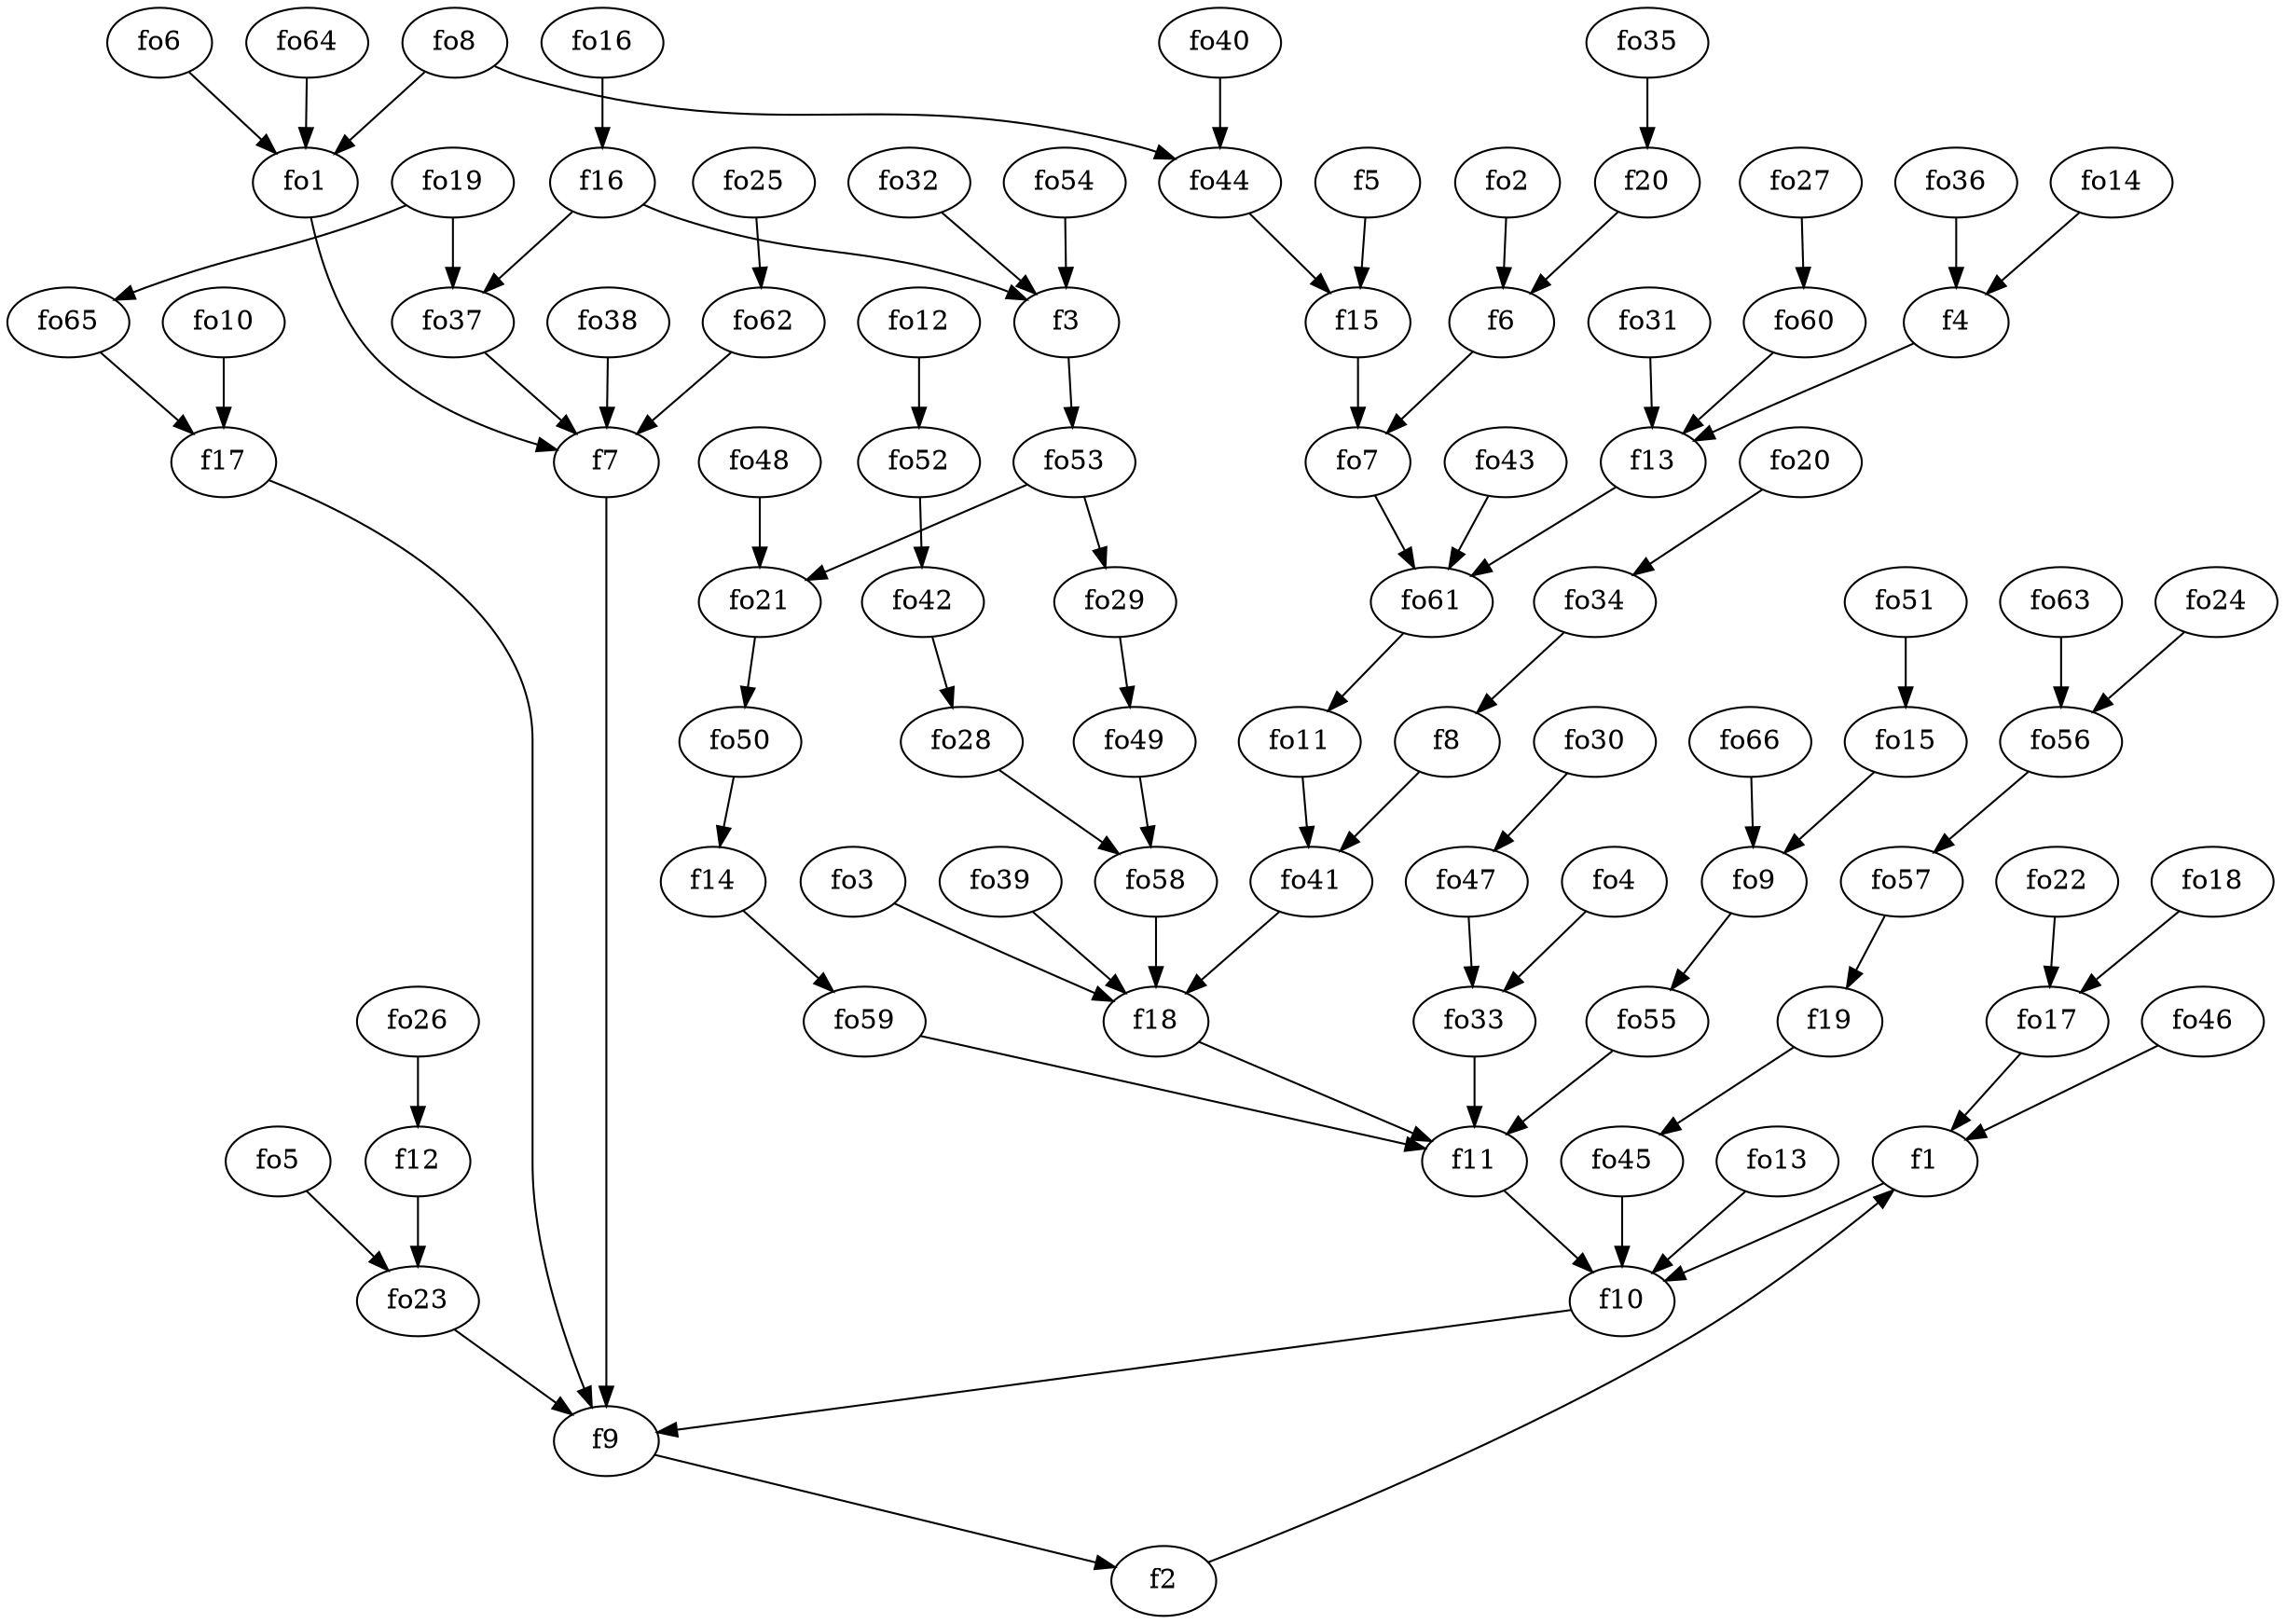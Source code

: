 strict digraph  {
f1;
f2;
f3;
f4;
f5;
f6;
f7;
f8;
f9;
f10;
f11;
f12;
f13;
f14;
f15;
f16;
f17;
f18;
f19;
f20;
fo1;
fo2;
fo3;
fo4;
fo5;
fo6;
fo7;
fo8;
fo9;
fo10;
fo11;
fo12;
fo13;
fo14;
fo15;
fo16;
fo17;
fo18;
fo19;
fo20;
fo21;
fo22;
fo23;
fo24;
fo25;
fo26;
fo27;
fo28;
fo29;
fo30;
fo31;
fo32;
fo33;
fo34;
fo35;
fo36;
fo37;
fo38;
fo39;
fo40;
fo41;
fo42;
fo43;
fo44;
fo45;
fo46;
fo47;
fo48;
fo49;
fo50;
fo51;
fo52;
fo53;
fo54;
fo55;
fo56;
fo57;
fo58;
fo59;
fo60;
fo61;
fo62;
fo63;
fo64;
fo65;
fo66;
f1 -> f10  [weight=2];
f2 -> f1  [weight=2];
f3 -> fo53  [weight=2];
f4 -> f13  [weight=2];
f5 -> f15  [weight=2];
f6 -> fo7  [weight=2];
f7 -> f9  [weight=2];
f8 -> fo41  [weight=2];
f9 -> f2  [weight=2];
f10 -> f9  [weight=2];
f11 -> f10  [weight=2];
f12 -> fo23  [weight=2];
f13 -> fo61  [weight=2];
f14 -> fo59  [weight=2];
f15 -> fo7  [weight=2];
f16 -> fo37  [weight=2];
f16 -> f3  [weight=2];
f17 -> f9  [weight=2];
f18 -> f11  [weight=2];
f19 -> fo45  [weight=2];
f20 -> f6  [weight=2];
fo1 -> f7  [weight=2];
fo2 -> f6  [weight=2];
fo3 -> f18  [weight=2];
fo4 -> fo33  [weight=2];
fo5 -> fo23  [weight=2];
fo6 -> fo1  [weight=2];
fo7 -> fo61  [weight=2];
fo8 -> fo1  [weight=2];
fo8 -> fo44  [weight=2];
fo9 -> fo55  [weight=2];
fo10 -> f17  [weight=2];
fo11 -> fo41  [weight=2];
fo12 -> fo52  [weight=2];
fo13 -> f10  [weight=2];
fo14 -> f4  [weight=2];
fo15 -> fo9  [weight=2];
fo16 -> f16  [weight=2];
fo17 -> f1  [weight=2];
fo18 -> fo17  [weight=2];
fo19 -> fo37  [weight=2];
fo19 -> fo65  [weight=2];
fo20 -> fo34  [weight=2];
fo21 -> fo50  [weight=2];
fo22 -> fo17  [weight=2];
fo23 -> f9  [weight=2];
fo24 -> fo56  [weight=2];
fo25 -> fo62  [weight=2];
fo26 -> f12  [weight=2];
fo27 -> fo60  [weight=2];
fo28 -> fo58  [weight=2];
fo29 -> fo49  [weight=2];
fo30 -> fo47  [weight=2];
fo31 -> f13  [weight=2];
fo32 -> f3  [weight=2];
fo33 -> f11  [weight=2];
fo34 -> f8  [weight=2];
fo35 -> f20  [weight=2];
fo36 -> f4  [weight=2];
fo37 -> f7  [weight=2];
fo38 -> f7  [weight=2];
fo39 -> f18  [weight=2];
fo40 -> fo44  [weight=2];
fo41 -> f18  [weight=2];
fo42 -> fo28  [weight=2];
fo43 -> fo61  [weight=2];
fo44 -> f15  [weight=2];
fo45 -> f10  [weight=2];
fo46 -> f1  [weight=2];
fo47 -> fo33  [weight=2];
fo48 -> fo21  [weight=2];
fo49 -> fo58  [weight=2];
fo50 -> f14  [weight=2];
fo51 -> fo15  [weight=2];
fo52 -> fo42  [weight=2];
fo53 -> fo21  [weight=2];
fo53 -> fo29  [weight=2];
fo54 -> f3  [weight=2];
fo55 -> f11  [weight=2];
fo56 -> fo57  [weight=2];
fo57 -> f19  [weight=2];
fo58 -> f18  [weight=2];
fo59 -> f11  [weight=2];
fo60 -> f13  [weight=2];
fo61 -> fo11  [weight=2];
fo62 -> f7  [weight=2];
fo63 -> fo56  [weight=2];
fo64 -> fo1  [weight=2];
fo65 -> f17  [weight=2];
fo66 -> fo9  [weight=2];
}
